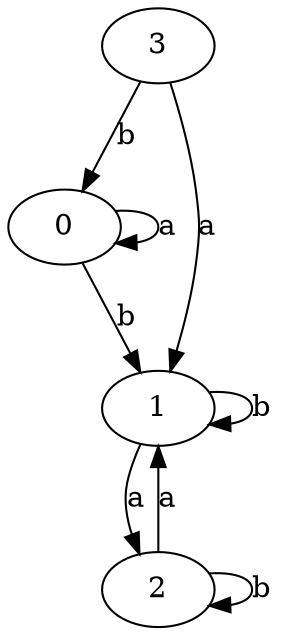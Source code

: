 digraph {
 ranksep=0.5;
 d2tdocpreamble = "\usetikzlibrary{automata}";
 d2tfigpreamble = "\tikzstyle{every state}= [ draw=blue!50,very thick,fill=blue!20]  \tikzstyle{auto}= [fill=white]";
 node [style="state"];
 edge [lblstyle="auto",topath="bend right", len=4  ]
  "0" [label="0",style = "state, accepting"];
  "1" [label="1",];
  "2" [label="2",style = "state, initial"];
  "3" [label="3",];
  "0" -> "0" [label="a",topath="loop above"];
  "0" -> "1" [label="b"];
  "1" -> "1" [label="b",topath="loop above"];
  "1" -> "2" [label="a"];
  "2" -> "1" [label="a"];
  "2" -> "2" [label="b",topath="loop above"];
  "3" -> "0" [label="b"];
  "3" -> "1" [label="a"];
}